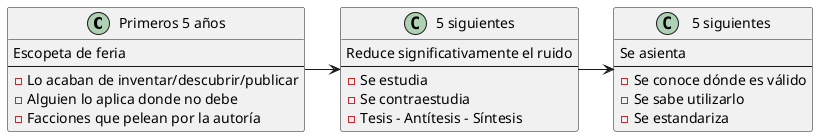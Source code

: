 @startuml

class 5Primeros as "Primeros 5 años" {
Escopeta de feria
---
- Lo acaban de inventar/descubrir/publicar
- Alguien lo aplica donde no debe
- Facciones que pelean por la autoría
}


class 5Siguientes as "5 siguientes" {
Reduce significativamente el ruido
---
- Se estudia
- Se contraestudia
- Tesis - Antítesis - Síntesis
}

class 5Posteriores as " 5 siguientes" {
Se asienta
---
- Se conoce dónde es válido
- Se sabe utilizarlo
- Se estandariza
}

5Primeros--r->5Siguientes
5Siguientes--r->5Posteriores

@enduml